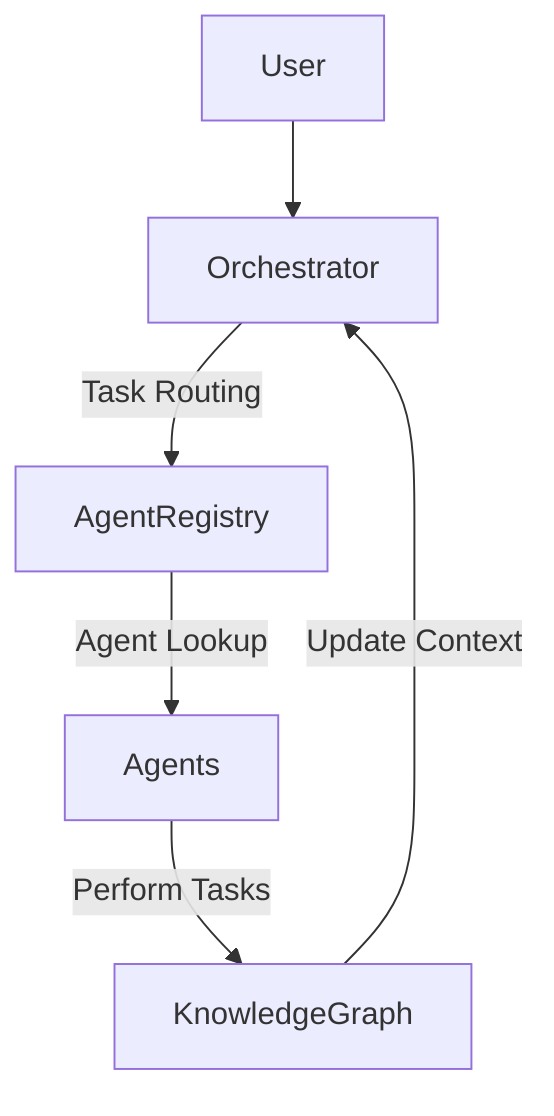 graph TD
    User --> Orchestrator
    Orchestrator -->|Task Routing| AgentRegistry
    AgentRegistry -->|Agent Lookup| Agents
    Agents -->|Perform Tasks| KnowledgeGraph
    KnowledgeGraph -->|Update Context| Orchestrator